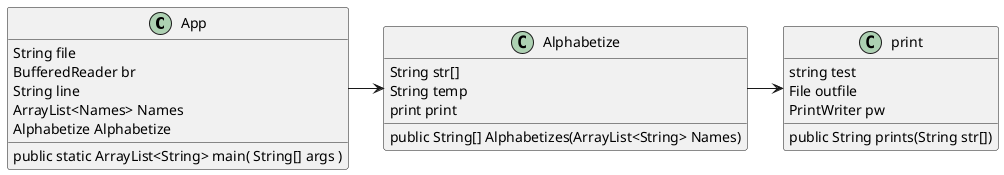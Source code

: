 @startuml
'https://plantuml.com/sequence-diagram

autonumber

@startuml
class App
{
    public static ArrayList<String> main( String[] args )
    String file
    BufferedReader br
    String line
    ArrayList<Names> Names
    Alphabetize Alphabetize
}
class Alphabetize
{
    public String[] Alphabetizes(ArrayList<String> Names)
    String str[]
    String temp
    print print
}
class print
{
    string test
    public String prints(String str[])
    File outfile
    PrintWriter pw
}

App->Alphabetize
Alphabetize->print

@enduml